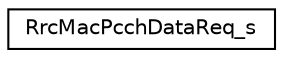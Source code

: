 digraph "Graphical Class Hierarchy"
{
 // LATEX_PDF_SIZE
  edge [fontname="Helvetica",fontsize="10",labelfontname="Helvetica",labelfontsize="10"];
  node [fontname="Helvetica",fontsize="10",shape=record];
  rankdir="LR";
  Node0 [label="RrcMacPcchDataReq_s",height=0.2,width=0.4,color="black", fillcolor="white", style="filled",URL="$structRrcMacPcchDataReq__s.html",tooltip=" "];
}
